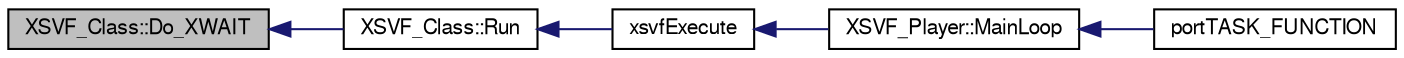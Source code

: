 digraph G
{
  bgcolor="transparent";
  edge [fontname="FreeSans",fontsize=10,labelfontname="FreeSans",labelfontsize=10];
  node [fontname="FreeSans",fontsize=10,shape=record];
  rankdir=LR;
  Node1 [label="XSVF_Class::Do_XWAIT",height=0.2,width=0.4,color="black", fillcolor="grey75", style="filled" fontcolor="black"];
  Node1 -> Node2 [dir=back,color="midnightblue",fontsize=10,style="solid",fontname="FreeSans"];
  Node2 [label="XSVF_Class::Run",height=0.2,width=0.4,color="black",URL="$class_x_s_v_f___class.html#12ccef01bf5a47d54aa357204c0e4636"];
  Node2 -> Node3 [dir=back,color="midnightblue",fontsize=10,style="solid",fontname="FreeSans"];
  Node3 [label="xsvfExecute",height=0.2,width=0.4,color="black",URL="$sam7xpud_8hpp.html#d4776d8f8f33635f5042de6b07c849f6"];
  Node3 -> Node4 [dir=back,color="midnightblue",fontsize=10,style="solid",fontname="FreeSans"];
  Node4 [label="XSVF_Player::MainLoop",height=0.2,width=0.4,color="black",URL="$class_x_s_v_f___player.html#7c68cab8bc1c8d4a40a5a14c7e389a9d"];
  Node4 -> Node5 [dir=back,color="midnightblue",fontsize=10,style="solid",fontname="FreeSans"];
  Node5 [label="portTASK_FUNCTION",height=0.2,width=0.4,color="black",URL="$xsvf_task_8cpp.html#0c8ad39baa20f104db774662d3dcdb35"];
}

